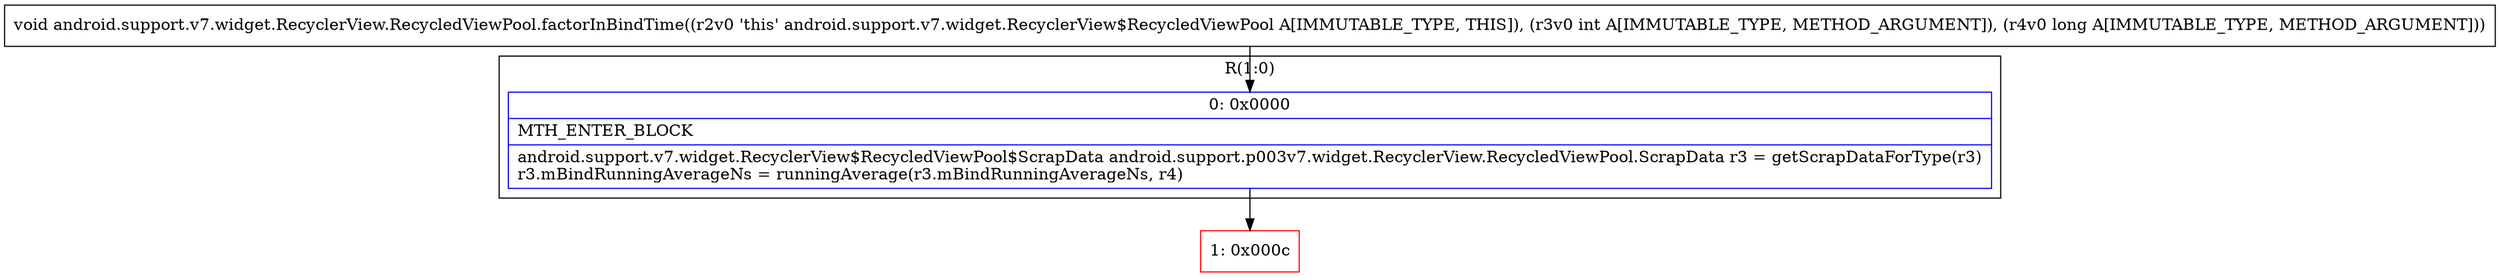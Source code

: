 digraph "CFG forandroid.support.v7.widget.RecyclerView.RecycledViewPool.factorInBindTime(IJ)V" {
subgraph cluster_Region_886191214 {
label = "R(1:0)";
node [shape=record,color=blue];
Node_0 [shape=record,label="{0\:\ 0x0000|MTH_ENTER_BLOCK\l|android.support.v7.widget.RecyclerView$RecycledViewPool$ScrapData android.support.p003v7.widget.RecyclerView.RecycledViewPool.ScrapData r3 = getScrapDataForType(r3)\lr3.mBindRunningAverageNs = runningAverage(r3.mBindRunningAverageNs, r4)\l}"];
}
Node_1 [shape=record,color=red,label="{1\:\ 0x000c}"];
MethodNode[shape=record,label="{void android.support.v7.widget.RecyclerView.RecycledViewPool.factorInBindTime((r2v0 'this' android.support.v7.widget.RecyclerView$RecycledViewPool A[IMMUTABLE_TYPE, THIS]), (r3v0 int A[IMMUTABLE_TYPE, METHOD_ARGUMENT]), (r4v0 long A[IMMUTABLE_TYPE, METHOD_ARGUMENT])) }"];
MethodNode -> Node_0;
Node_0 -> Node_1;
}

